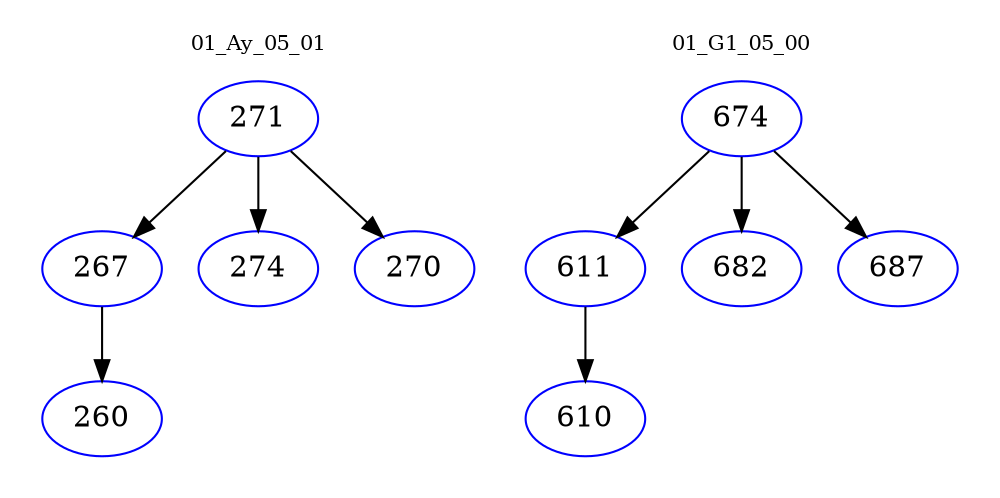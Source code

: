 digraph{
subgraph cluster_0 {
color = white
label = "01_Ay_05_01";
fontsize=10;
T0_271 [label="271", color="blue"]
T0_271 -> T0_267 [color="black"]
T0_267 [label="267", color="blue"]
T0_267 -> T0_260 [color="black"]
T0_260 [label="260", color="blue"]
T0_271 -> T0_274 [color="black"]
T0_274 [label="274", color="blue"]
T0_271 -> T0_270 [color="black"]
T0_270 [label="270", color="blue"]
}
subgraph cluster_1 {
color = white
label = "01_G1_05_00";
fontsize=10;
T1_674 [label="674", color="blue"]
T1_674 -> T1_611 [color="black"]
T1_611 [label="611", color="blue"]
T1_611 -> T1_610 [color="black"]
T1_610 [label="610", color="blue"]
T1_674 -> T1_682 [color="black"]
T1_682 [label="682", color="blue"]
T1_674 -> T1_687 [color="black"]
T1_687 [label="687", color="blue"]
}
}
